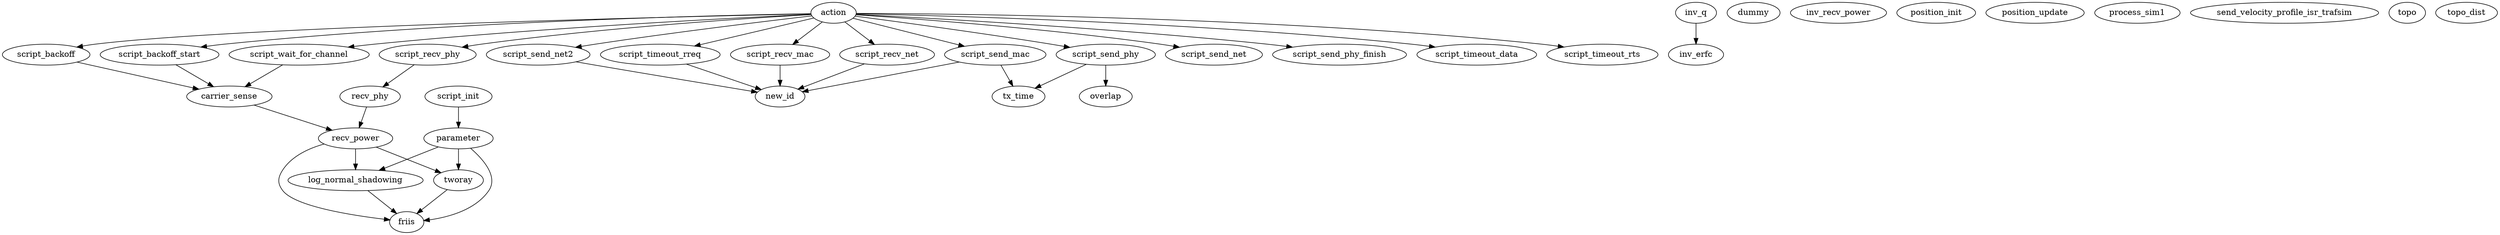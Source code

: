 /* Created by mdot for Matlab */
digraph m2html {
  action -> script_backoff;
  action -> script_backoff_start;
  action -> script_recv_mac;
  action -> script_recv_net;
  action -> script_recv_phy;
  action -> script_send_mac;
  action -> script_send_net;
  action -> script_send_net2;
  action -> script_send_phy;
  action -> script_send_phy_finish;
  action -> script_timeout_data;
  action -> script_timeout_rreq;
  action -> script_timeout_rts;
  action -> script_wait_for_channel;
  carrier_sense -> recv_power;
  inv_q -> inv_erfc;
  log_normal_shadowing -> friis;
  parameter -> friis;
  parameter -> log_normal_shadowing;
  parameter -> tworay;
  recv_phy -> recv_power;
  recv_power -> friis;
  recv_power -> log_normal_shadowing;
  recv_power -> tworay;
  script_backoff -> carrier_sense;
  script_backoff_start -> carrier_sense;
  script_init -> parameter;
  script_recv_mac -> new_id;
  script_recv_net -> new_id;
  script_recv_phy -> recv_phy;
  script_send_mac -> new_id;
  script_send_mac -> tx_time;
  script_send_net2 -> new_id;
  script_send_phy -> overlap;
  script_send_phy -> tx_time;
  script_timeout_rreq -> new_id;
  script_wait_for_channel -> carrier_sense;
  tworay -> friis;

  action [URL="action.html"];
  carrier_sense [URL="carrier_sense.html"];
  dummy [URL="dummy.html"];
  friis [URL="friis.html"];
  inv_erfc [URL="inv_erfc.html"];
  inv_q [URL="inv_q.html"];
  inv_recv_power [URL="inv_recv_power.html"];
  log_normal_shadowing [URL="log_normal_shadowing.html"];
  new_id [URL="new_id.html"];
  overlap [URL="overlap.html"];
  parameter [URL="parameter.html"];
  position_init [URL="position_init.html"];
  position_update [URL="position_update.html"];
  process_sim1 [URL="process_sim1.html"];
  recv_phy [URL="recv_phy.html"];
  recv_power [URL="recv_power.html"];
  script_backoff [URL="script_backoff.html"];
  script_backoff_start [URL="script_backoff_start.html"];
  script_init [URL="script_init.html"];
  script_recv_mac [URL="script_recv_mac.html"];
  script_recv_net [URL="script_recv_net.html"];
  script_recv_phy [URL="script_recv_phy.html"];
  script_send_mac [URL="script_send_mac.html"];
  script_send_net [URL="script_send_net.html"];
  script_send_net2 [URL="script_send_net2.html"];
  script_send_phy [URL="script_send_phy.html"];
  script_send_phy_finish [URL="script_send_phy_finish.html"];
  script_timeout_data [URL="script_timeout_data.html"];
  script_timeout_rreq [URL="script_timeout_rreq.html"];
  script_timeout_rts [URL="script_timeout_rts.html"];
  script_wait_for_channel [URL="script_wait_for_channel.html"];
  send_velocity_profile_isr_trafsim [URL="send_velocity_profile_isr_trafsim.html"];
  topo [URL="topo.html"];
  topo_dist [URL="topo_dist.html"];
  tworay [URL="tworay.html"];
  tx_time [URL="tx_time.html"];
}